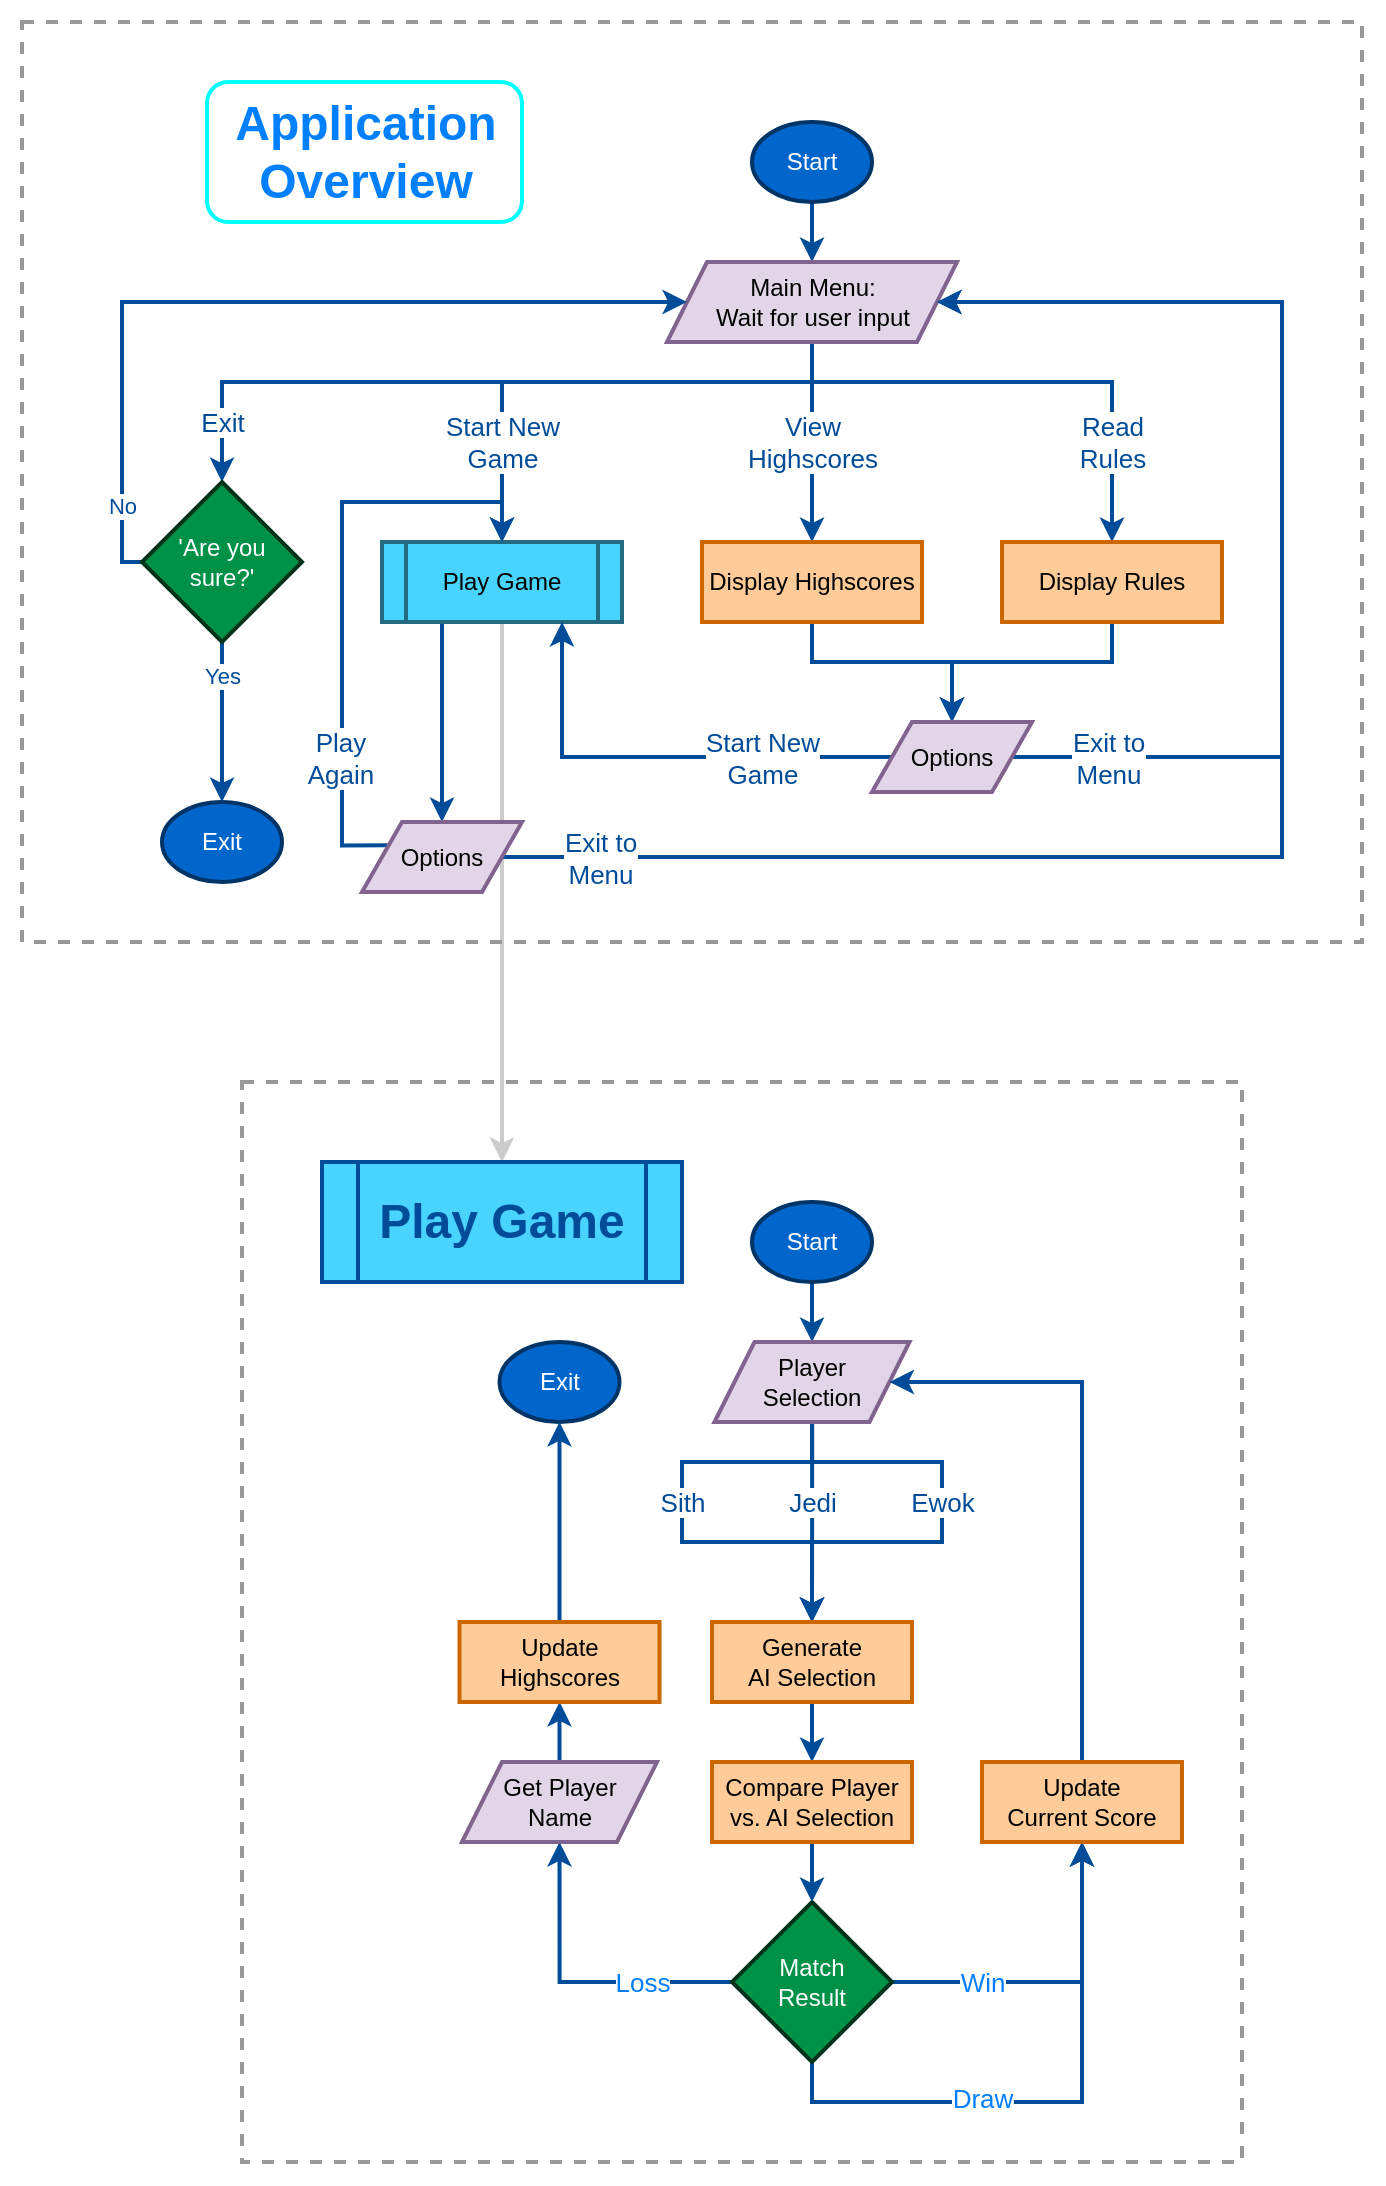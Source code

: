<mxfile version="13.7.3" type="device"><diagram id="C5RBs43oDa-KdzZeNtuy" name="Page-1"><mxGraphModel dx="868" dy="450" grid="1" gridSize="10" guides="1" tooltips="1" connect="1" arrows="1" fold="1" page="1" pageScale="1" pageWidth="827" pageHeight="1169" math="0" shadow="0"><root><mxCell id="WIyWlLk6GJQsqaUBKTNV-0"/><mxCell id="WIyWlLk6GJQsqaUBKTNV-1" parent="WIyWlLk6GJQsqaUBKTNV-0"/><mxCell id="wg3n7d6LSkQvBUJlYwcq-39" value="" style="edgeStyle=orthogonalEdgeStyle;rounded=0;orthogonalLoop=1;jettySize=auto;html=1;strokeColor=#004C99;strokeWidth=2;" edge="1" parent="WIyWlLk6GJQsqaUBKTNV-1" source="iBcZnTQqwxWl-fgSPhwl-35" target="wg3n7d6LSkQvBUJlYwcq-1"><mxGeometry relative="1" as="geometry"/></mxCell><mxCell id="iBcZnTQqwxWl-fgSPhwl-35" value="&lt;span&gt;Start&lt;/span&gt;" style="ellipse;whiteSpace=wrap;html=1;rounded=0;strokeColor=#003366;strokeWidth=2;fontColor=#FFFFFF;fillColor=#0066CC;" parent="WIyWlLk6GJQsqaUBKTNV-1" vertex="1"><mxGeometry x="405" y="90" width="60" height="40" as="geometry"/></mxCell><mxCell id="iBcZnTQqwxWl-fgSPhwl-37" value="&lt;span&gt;Exit&lt;/span&gt;" style="ellipse;whiteSpace=wrap;html=1;rounded=0;strokeColor=#003366;strokeWidth=2;fontColor=#FFFFFF;fillColor=#0066CC;" parent="WIyWlLk6GJQsqaUBKTNV-1" vertex="1"><mxGeometry x="110" y="430" width="60" height="40" as="geometry"/></mxCell><mxCell id="wg3n7d6LSkQvBUJlYwcq-6" value="&lt;font style=&quot;font-size: 13px&quot;&gt;View&lt;br&gt;Highscores&lt;/font&gt;" style="edgeStyle=orthogonalEdgeStyle;rounded=0;orthogonalLoop=1;jettySize=auto;html=1;strokeColor=#004C99;fontColor=#004C99;strokeWidth=2;entryX=0.5;entryY=0;entryDx=0;entryDy=0;" edge="1" parent="WIyWlLk6GJQsqaUBKTNV-1" source="wg3n7d6LSkQvBUJlYwcq-1" target="wg3n7d6LSkQvBUJlYwcq-28"><mxGeometry relative="1" as="geometry"><mxPoint x="435" y="270" as="targetPoint"/><Array as="points"/><mxPoint as="offset"/></mxGeometry></mxCell><mxCell id="wg3n7d6LSkQvBUJlYwcq-8" value="&lt;font style=&quot;font-size: 13px&quot;&gt;Start New&lt;br&gt;Game&lt;/font&gt;" style="edgeStyle=orthogonalEdgeStyle;rounded=0;orthogonalLoop=1;jettySize=auto;html=1;strokeColor=#004C99;fontColor=#004C99;strokeWidth=2;" edge="1" parent="WIyWlLk6GJQsqaUBKTNV-1" source="wg3n7d6LSkQvBUJlYwcq-1" target="wg3n7d6LSkQvBUJlYwcq-3"><mxGeometry x="0.608" relative="1" as="geometry"><Array as="points"><mxPoint x="435" y="220"/><mxPoint x="280" y="220"/></Array><mxPoint as="offset"/></mxGeometry></mxCell><mxCell id="wg3n7d6LSkQvBUJlYwcq-11" value="&lt;font style=&quot;font-size: 13px&quot;&gt;Read&lt;br&gt;Rules&lt;/font&gt;" style="edgeStyle=orthogonalEdgeStyle;rounded=0;orthogonalLoop=1;jettySize=auto;html=1;exitX=0.5;exitY=1;exitDx=0;exitDy=0;entryX=0.5;entryY=0;entryDx=0;entryDy=0;strokeColor=#004C99;fontColor=#004C99;strokeWidth=2;" edge="1" parent="WIyWlLk6GJQsqaUBKTNV-1" source="wg3n7d6LSkQvBUJlYwcq-1" target="wg3n7d6LSkQvBUJlYwcq-9"><mxGeometry x="0.6" relative="1" as="geometry"><Array as="points"><mxPoint x="435" y="220"/><mxPoint x="585" y="220"/></Array><mxPoint as="offset"/></mxGeometry></mxCell><mxCell id="wg3n7d6LSkQvBUJlYwcq-15" value="&lt;font style=&quot;font-size: 13px&quot;&gt;Exit&lt;/font&gt;" style="edgeStyle=orthogonalEdgeStyle;rounded=0;orthogonalLoop=1;jettySize=auto;html=1;exitX=0.5;exitY=1;exitDx=0;exitDy=0;strokeColor=#004C99;fontColor=#004C99;entryX=0.5;entryY=0;entryDx=0;entryDy=0;strokeWidth=2;" edge="1" parent="WIyWlLk6GJQsqaUBKTNV-1" source="wg3n7d6LSkQvBUJlYwcq-1" target="wg3n7d6LSkQvBUJlYwcq-16"><mxGeometry x="0.836" relative="1" as="geometry"><mxPoint x="135" y="260" as="targetPoint"/><Array as="points"><mxPoint x="435" y="220"/><mxPoint x="140" y="220"/></Array><mxPoint as="offset"/></mxGeometry></mxCell><mxCell id="wg3n7d6LSkQvBUJlYwcq-1" value="Main Menu:&lt;br&gt;Wait for user input" style="shape=parallelogram;perimeter=parallelogramPerimeter;whiteSpace=wrap;html=1;fixedSize=1;fillColor=#e1d5e7;strokeWidth=2;strokeColor=#81638F;" vertex="1" parent="WIyWlLk6GJQsqaUBKTNV-1"><mxGeometry x="362.5" y="160" width="145" height="40" as="geometry"/></mxCell><mxCell id="wg3n7d6LSkQvBUJlYwcq-32" style="edgeStyle=orthogonalEdgeStyle;rounded=0;orthogonalLoop=1;jettySize=auto;html=1;exitX=0.25;exitY=1;exitDx=0;exitDy=0;entryX=0.5;entryY=0;entryDx=0;entryDy=0;strokeColor=#004C99;strokeWidth=2;" edge="1" parent="WIyWlLk6GJQsqaUBKTNV-1" source="wg3n7d6LSkQvBUJlYwcq-3" target="wg3n7d6LSkQvBUJlYwcq-31"><mxGeometry relative="1" as="geometry"/></mxCell><mxCell id="wg3n7d6LSkQvBUJlYwcq-91" style="edgeStyle=orthogonalEdgeStyle;rounded=0;orthogonalLoop=1;jettySize=auto;html=1;exitX=0.5;exitY=1;exitDx=0;exitDy=0;entryX=0.5;entryY=0;entryDx=0;entryDy=0;strokeWidth=2;fontColor=#007FFF;strokeColor=#CCCCCC;" edge="1" parent="WIyWlLk6GJQsqaUBKTNV-1" source="wg3n7d6LSkQvBUJlYwcq-3" target="wg3n7d6LSkQvBUJlYwcq-90"><mxGeometry relative="1" as="geometry"/></mxCell><mxCell id="wg3n7d6LSkQvBUJlYwcq-3" value="Play Game" style="shape=process;whiteSpace=wrap;html=1;backgroundOutline=1;strokeColor=#246A80;fillColor=#48D4FF;strokeWidth=2;" vertex="1" parent="WIyWlLk6GJQsqaUBKTNV-1"><mxGeometry x="220" y="300" width="120" height="40" as="geometry"/></mxCell><mxCell id="wg3n7d6LSkQvBUJlYwcq-23" value="" style="edgeStyle=orthogonalEdgeStyle;rounded=0;orthogonalLoop=1;jettySize=auto;html=1;strokeColor=#004C99;strokeWidth=2;" edge="1" parent="WIyWlLk6GJQsqaUBKTNV-1" target="wg3n7d6LSkQvBUJlYwcq-22"><mxGeometry relative="1" as="geometry"><mxPoint x="435" y="340" as="sourcePoint"/><Array as="points"><mxPoint x="435" y="360"/><mxPoint x="505" y="360"/></Array></mxGeometry></mxCell><mxCell id="wg3n7d6LSkQvBUJlYwcq-25" style="edgeStyle=orthogonalEdgeStyle;rounded=0;orthogonalLoop=1;jettySize=auto;html=1;exitX=0.5;exitY=1;exitDx=0;exitDy=0;entryX=0.5;entryY=0;entryDx=0;entryDy=0;strokeColor=#004C99;strokeWidth=2;" edge="1" parent="WIyWlLk6GJQsqaUBKTNV-1" source="wg3n7d6LSkQvBUJlYwcq-9" target="wg3n7d6LSkQvBUJlYwcq-22"><mxGeometry relative="1" as="geometry"><Array as="points"><mxPoint x="585" y="360"/><mxPoint x="505" y="360"/></Array></mxGeometry></mxCell><mxCell id="wg3n7d6LSkQvBUJlYwcq-9" value="Display Rules" style="rounded=0;whiteSpace=wrap;html=1;fillColor=#ffcc99;strokeColor=#CC6600;strokeWidth=2;" vertex="1" parent="WIyWlLk6GJQsqaUBKTNV-1"><mxGeometry x="530" y="300" width="110" height="40" as="geometry"/></mxCell><mxCell id="wg3n7d6LSkQvBUJlYwcq-17" value="No" style="edgeStyle=orthogonalEdgeStyle;rounded=0;orthogonalLoop=1;jettySize=auto;html=1;exitX=0;exitY=0.5;exitDx=0;exitDy=0;strokeColor=#004C99;fontColor=#004C99;strokeWidth=2;entryX=0;entryY=0.5;entryDx=0;entryDy=0;" edge="1" parent="WIyWlLk6GJQsqaUBKTNV-1" source="wg3n7d6LSkQvBUJlYwcq-16" target="wg3n7d6LSkQvBUJlYwcq-1"><mxGeometry x="-0.819" relative="1" as="geometry"><mxPoint x="320" y="184" as="targetPoint"/><Array as="points"><mxPoint x="90" y="310"/><mxPoint x="90" y="180"/></Array><mxPoint as="offset"/></mxGeometry></mxCell><mxCell id="wg3n7d6LSkQvBUJlYwcq-18" value="Yes" style="edgeStyle=orthogonalEdgeStyle;rounded=0;orthogonalLoop=1;jettySize=auto;html=1;exitX=0.5;exitY=1;exitDx=0;exitDy=0;entryX=0.5;entryY=0;entryDx=0;entryDy=0;strokeColor=#004C99;fontColor=#004C99;strokeWidth=2;" edge="1" parent="WIyWlLk6GJQsqaUBKTNV-1" source="wg3n7d6LSkQvBUJlYwcq-16" target="iBcZnTQqwxWl-fgSPhwl-37"><mxGeometry x="-0.571" relative="1" as="geometry"><mxPoint as="offset"/></mxGeometry></mxCell><mxCell id="wg3n7d6LSkQvBUJlYwcq-16" value="'Are you &lt;br&gt;sure?'" style="rhombus;whiteSpace=wrap;html=1;rounded=0;shadow=0;strokeWidth=2;glass=0;fillColor=#009149;strokeColor=#00331A;fontColor=#FFFFFF;" vertex="1" parent="WIyWlLk6GJQsqaUBKTNV-1"><mxGeometry x="100" y="270" width="80" height="80" as="geometry"/></mxCell><mxCell id="wg3n7d6LSkQvBUJlYwcq-24" value="&lt;span style=&quot;color: rgb(0 , 76 , 153) ; font-family: &amp;#34;helvetica&amp;#34; ; font-size: 13px ; font-style: normal ; font-weight: 400 ; letter-spacing: normal ; text-align: center ; text-indent: 0px ; text-transform: none ; word-spacing: 0px ; background-color: rgb(255 , 255 , 255) ; display: inline ; float: none&quot;&gt;Start New&lt;/span&gt;&lt;br style=&quot;color: rgb(0 , 76 , 153) ; font-family: &amp;#34;helvetica&amp;#34; ; font-size: 13px ; font-style: normal ; font-weight: 400 ; letter-spacing: normal ; text-align: center ; text-indent: 0px ; text-transform: none ; word-spacing: 0px ; background-color: rgb(255 , 255 , 255)&quot;&gt;&lt;span style=&quot;color: rgb(0 , 76 , 153) ; font-family: &amp;#34;helvetica&amp;#34; ; font-size: 13px ; font-style: normal ; font-weight: 400 ; letter-spacing: normal ; text-align: center ; text-indent: 0px ; text-transform: none ; word-spacing: 0px ; background-color: rgb(255 , 255 , 255) ; display: inline ; float: none&quot;&gt;Game&lt;/span&gt;" style="edgeStyle=orthogonalEdgeStyle;rounded=0;orthogonalLoop=1;jettySize=auto;html=1;strokeColor=#004C99;strokeWidth=2;entryX=0.75;entryY=1;entryDx=0;entryDy=0;" edge="1" parent="WIyWlLk6GJQsqaUBKTNV-1" source="wg3n7d6LSkQvBUJlYwcq-22" target="wg3n7d6LSkQvBUJlYwcq-3"><mxGeometry x="-0.441" relative="1" as="geometry"><mxPoint x="250" y="360" as="targetPoint"/><mxPoint as="offset"/></mxGeometry></mxCell><mxCell id="wg3n7d6LSkQvBUJlYwcq-26" value="" style="edgeStyle=orthogonalEdgeStyle;rounded=0;orthogonalLoop=1;jettySize=auto;html=1;exitX=1;exitY=0.5;exitDx=0;exitDy=0;entryX=1;entryY=0.5;entryDx=0;entryDy=0;strokeColor=#004C99;strokeWidth=2;" edge="1" parent="WIyWlLk6GJQsqaUBKTNV-1" source="wg3n7d6LSkQvBUJlYwcq-22" target="wg3n7d6LSkQvBUJlYwcq-1"><mxGeometry x="-0.714" relative="1" as="geometry"><Array as="points"><mxPoint x="670" y="408"/><mxPoint x="670" y="180"/></Array><mxPoint as="offset"/></mxGeometry></mxCell><mxCell id="wg3n7d6LSkQvBUJlYwcq-27" value="&lt;font style=&quot;font-size: 13px&quot;&gt;Exit to&lt;br&gt;Menu&lt;/font&gt;" style="edgeLabel;html=1;align=center;verticalAlign=middle;resizable=0;points=[];fontColor=#004C99;" vertex="1" connectable="0" parent="wg3n7d6LSkQvBUJlYwcq-26"><mxGeometry x="-0.529" y="2" relative="1" as="geometry"><mxPoint x="-78" y="2" as="offset"/></mxGeometry></mxCell><mxCell id="wg3n7d6LSkQvBUJlYwcq-22" value="Options" style="shape=parallelogram;perimeter=parallelogramPerimeter;whiteSpace=wrap;html=1;fixedSize=1;fillColor=#e1d5e7;strokeWidth=2;strokeColor=#81638F;" vertex="1" parent="WIyWlLk6GJQsqaUBKTNV-1"><mxGeometry x="465" y="390" width="80" height="35" as="geometry"/></mxCell><mxCell id="wg3n7d6LSkQvBUJlYwcq-28" value="Display Highscores" style="rounded=0;whiteSpace=wrap;html=1;fillColor=#ffcc99;strokeColor=#CC6600;strokeWidth=2;" vertex="1" parent="WIyWlLk6GJQsqaUBKTNV-1"><mxGeometry x="380" y="300" width="110" height="40" as="geometry"/></mxCell><mxCell id="wg3n7d6LSkQvBUJlYwcq-33" style="edgeStyle=orthogonalEdgeStyle;rounded=0;orthogonalLoop=1;jettySize=auto;html=1;exitX=0;exitY=0.25;exitDx=0;exitDy=0;strokeColor=#004C99;strokeWidth=2;entryX=0.5;entryY=0;entryDx=0;entryDy=0;" edge="1" parent="WIyWlLk6GJQsqaUBKTNV-1" source="wg3n7d6LSkQvBUJlYwcq-31" target="wg3n7d6LSkQvBUJlYwcq-3"><mxGeometry relative="1" as="geometry"><mxPoint x="200" y="270" as="targetPoint"/><Array as="points"><mxPoint x="200" y="452"/><mxPoint x="200" y="280"/><mxPoint x="280" y="280"/></Array></mxGeometry></mxCell><mxCell id="wg3n7d6LSkQvBUJlYwcq-34" value="&lt;font style=&quot;font-size: 13px&quot;&gt;Play&lt;br&gt;Again&lt;/font&gt;" style="edgeLabel;html=1;align=center;verticalAlign=middle;resizable=0;points=[];fontColor=#004C99;" vertex="1" connectable="0" parent="wg3n7d6LSkQvBUJlYwcq-33"><mxGeometry x="-0.223" y="1" relative="1" as="geometry"><mxPoint y="47.47" as="offset"/></mxGeometry></mxCell><mxCell id="wg3n7d6LSkQvBUJlYwcq-35" style="edgeStyle=orthogonalEdgeStyle;rounded=0;orthogonalLoop=1;jettySize=auto;html=1;exitX=1;exitY=0.5;exitDx=0;exitDy=0;entryX=1;entryY=0.5;entryDx=0;entryDy=0;strokeColor=#004C99;strokeWidth=2;" edge="1" parent="WIyWlLk6GJQsqaUBKTNV-1" source="wg3n7d6LSkQvBUJlYwcq-31" target="wg3n7d6LSkQvBUJlYwcq-1"><mxGeometry relative="1" as="geometry"><Array as="points"><mxPoint x="670" y="458"/><mxPoint x="670" y="180"/></Array></mxGeometry></mxCell><mxCell id="wg3n7d6LSkQvBUJlYwcq-36" value="&lt;span style=&quot;font-size: 13px&quot;&gt;Exit to&lt;/span&gt;&lt;br style=&quot;font-size: 13px&quot;&gt;&lt;span style=&quot;font-size: 13px&quot;&gt;Menu&lt;/span&gt;" style="edgeLabel;html=1;align=center;verticalAlign=middle;resizable=0;points=[];fontColor=#004C99;" vertex="1" connectable="0" parent="wg3n7d6LSkQvBUJlYwcq-35"><mxGeometry x="-0.828" relative="1" as="geometry"><mxPoint x="-23" as="offset"/></mxGeometry></mxCell><mxCell id="wg3n7d6LSkQvBUJlYwcq-31" value="Options" style="shape=parallelogram;perimeter=parallelogramPerimeter;whiteSpace=wrap;html=1;fixedSize=1;fillColor=#e1d5e7;strokeWidth=2;strokeColor=#81638F;" vertex="1" parent="WIyWlLk6GJQsqaUBKTNV-1"><mxGeometry x="210" y="440" width="80" height="35" as="geometry"/></mxCell><mxCell id="wg3n7d6LSkQvBUJlYwcq-40" value="&lt;font size=&quot;1&quot;&gt;&lt;b style=&quot;font-size: 24px&quot;&gt;Application Overview&lt;/b&gt;&lt;/font&gt;" style="text;html=1;fillColor=none;align=center;verticalAlign=middle;whiteSpace=wrap;rounded=1;strokeWidth=2;fontColor=#007FFF;glass=0;shadow=0;sketch=0;strokeColor=#00FFFF;" vertex="1" parent="WIyWlLk6GJQsqaUBKTNV-1"><mxGeometry x="132.5" y="70" width="157.5" height="70" as="geometry"/></mxCell><mxCell id="wg3n7d6LSkQvBUJlYwcq-41" value="" style="edgeStyle=orthogonalEdgeStyle;rounded=0;orthogonalLoop=1;jettySize=auto;html=1;strokeColor=#004C99;strokeWidth=2;" edge="1" parent="WIyWlLk6GJQsqaUBKTNV-1" source="wg3n7d6LSkQvBUJlYwcq-42" target="wg3n7d6LSkQvBUJlYwcq-48"><mxGeometry relative="1" as="geometry"/></mxCell><mxCell id="wg3n7d6LSkQvBUJlYwcq-42" value="&lt;span&gt;Start&lt;/span&gt;" style="ellipse;whiteSpace=wrap;html=1;rounded=0;strokeColor=#003366;strokeWidth=2;fontColor=#FFFFFF;fillColor=#0066CC;" vertex="1" parent="WIyWlLk6GJQsqaUBKTNV-1"><mxGeometry x="405" y="630" width="60" height="40" as="geometry"/></mxCell><mxCell id="wg3n7d6LSkQvBUJlYwcq-43" value="&lt;span&gt;Exit&lt;/span&gt;" style="ellipse;whiteSpace=wrap;html=1;rounded=0;strokeColor=#003366;strokeWidth=2;fontColor=#FFFFFF;fillColor=#0066CC;" vertex="1" parent="WIyWlLk6GJQsqaUBKTNV-1"><mxGeometry x="278.75" y="700" width="60" height="40" as="geometry"/></mxCell><mxCell id="wg3n7d6LSkQvBUJlYwcq-44" value="&lt;span style=&quot;font-size: 13px&quot;&gt;Jedi&lt;/span&gt;" style="edgeStyle=orthogonalEdgeStyle;rounded=0;orthogonalLoop=1;jettySize=auto;html=1;strokeColor=#004C99;fontColor=#004C99;strokeWidth=2;entryX=0.5;entryY=0;entryDx=0;entryDy=0;" edge="1" parent="WIyWlLk6GJQsqaUBKTNV-1" source="wg3n7d6LSkQvBUJlYwcq-48" target="wg3n7d6LSkQvBUJlYwcq-61"><mxGeometry x="0.001" y="-10" relative="1" as="geometry"><mxPoint x="435" y="810" as="targetPoint"/><Array as="points"/><mxPoint x="10" y="-10" as="offset"/></mxGeometry></mxCell><mxCell id="wg3n7d6LSkQvBUJlYwcq-45" value="&lt;span style=&quot;font-size: 13px&quot;&gt;Sith&lt;/span&gt;" style="edgeStyle=orthogonalEdgeStyle;rounded=0;orthogonalLoop=1;jettySize=auto;html=1;strokeColor=#004C99;fontColor=#004C99;strokeWidth=2;entryX=0.5;entryY=0;entryDx=0;entryDy=0;" edge="1" parent="WIyWlLk6GJQsqaUBKTNV-1" source="wg3n7d6LSkQvBUJlYwcq-48" target="wg3n7d6LSkQvBUJlYwcq-61"><mxGeometry x="-0.086" relative="1" as="geometry"><Array as="points"><mxPoint x="435" y="760"/><mxPoint x="370" y="760"/><mxPoint x="370" y="800"/><mxPoint x="435" y="800"/></Array><mxPoint as="offset"/><mxPoint x="280" y="840" as="targetPoint"/></mxGeometry></mxCell><mxCell id="wg3n7d6LSkQvBUJlYwcq-46" value="&lt;span style=&quot;font-size: 13px&quot;&gt;Ewok&lt;/span&gt;" style="edgeStyle=orthogonalEdgeStyle;rounded=0;orthogonalLoop=1;jettySize=auto;html=1;exitX=0.5;exitY=1;exitDx=0;exitDy=0;entryX=0.5;entryY=0;entryDx=0;entryDy=0;strokeColor=#004C99;fontColor=#004C99;strokeWidth=2;" edge="1" parent="WIyWlLk6GJQsqaUBKTNV-1" source="wg3n7d6LSkQvBUJlYwcq-48" target="wg3n7d6LSkQvBUJlYwcq-61"><mxGeometry x="-0.087" relative="1" as="geometry"><Array as="points"><mxPoint x="435" y="760"/><mxPoint x="500" y="760"/><mxPoint x="500" y="800"/><mxPoint x="435" y="800"/></Array><mxPoint as="offset"/><mxPoint x="585" y="840" as="targetPoint"/></mxGeometry></mxCell><mxCell id="wg3n7d6LSkQvBUJlYwcq-48" value="Player&lt;br&gt;Selection" style="shape=parallelogram;perimeter=parallelogramPerimeter;whiteSpace=wrap;html=1;fixedSize=1;fillColor=#e1d5e7;strokeWidth=2;strokeColor=#81638F;" vertex="1" parent="WIyWlLk6GJQsqaUBKTNV-1"><mxGeometry x="386.25" y="700" width="97.5" height="40" as="geometry"/></mxCell><mxCell id="wg3n7d6LSkQvBUJlYwcq-73" value="" style="edgeStyle=orthogonalEdgeStyle;rounded=0;orthogonalLoop=1;jettySize=auto;html=1;strokeColor=#004C99;strokeWidth=2;fontColor=#007FFF;" edge="1" parent="WIyWlLk6GJQsqaUBKTNV-1" source="wg3n7d6LSkQvBUJlYwcq-61" target="wg3n7d6LSkQvBUJlYwcq-72"><mxGeometry relative="1" as="geometry"/></mxCell><mxCell id="wg3n7d6LSkQvBUJlYwcq-61" value="Generate&lt;br&gt;AI Selection" style="rounded=0;whiteSpace=wrap;html=1;fillColor=#ffcc99;strokeColor=#CC6600;strokeWidth=2;" vertex="1" parent="WIyWlLk6GJQsqaUBKTNV-1"><mxGeometry x="385" y="840" width="100" height="40" as="geometry"/></mxCell><mxCell id="wg3n7d6LSkQvBUJlYwcq-75" value="&lt;font style=&quot;font-size: 13px&quot;&gt;Win&lt;br&gt;&lt;/font&gt;" style="edgeStyle=orthogonalEdgeStyle;rounded=0;orthogonalLoop=1;jettySize=auto;html=1;exitX=1;exitY=0.5;exitDx=0;exitDy=0;strokeColor=#004C99;strokeWidth=2;fontColor=#007FFF;entryX=0.5;entryY=1;entryDx=0;entryDy=0;" edge="1" parent="WIyWlLk6GJQsqaUBKTNV-1" source="wg3n7d6LSkQvBUJlYwcq-70" target="wg3n7d6LSkQvBUJlYwcq-76"><mxGeometry x="-0.455" relative="1" as="geometry"><mxPoint x="580" y="720" as="targetPoint"/><Array as="points"><mxPoint x="570" y="1020"/></Array><mxPoint as="offset"/></mxGeometry></mxCell><mxCell id="wg3n7d6LSkQvBUJlYwcq-79" style="edgeStyle=orthogonalEdgeStyle;rounded=0;orthogonalLoop=1;jettySize=auto;html=1;exitX=0;exitY=0.5;exitDx=0;exitDy=0;strokeColor=#004C99;strokeWidth=2;fontColor=#007FFF;entryX=0.5;entryY=1;entryDx=0;entryDy=0;" edge="1" parent="WIyWlLk6GJQsqaUBKTNV-1" source="wg3n7d6LSkQvBUJlYwcq-70" target="wg3n7d6LSkQvBUJlYwcq-86"><mxGeometry relative="1" as="geometry"><mxPoint x="310" y="950" as="targetPoint"/></mxGeometry></mxCell><mxCell id="wg3n7d6LSkQvBUJlYwcq-80" value="&lt;font style=&quot;font-size: 13px&quot;&gt;Loss&lt;/font&gt;" style="edgeLabel;html=1;align=center;verticalAlign=middle;resizable=0;points=[];fontColor=#007FFF;" vertex="1" connectable="0" parent="wg3n7d6LSkQvBUJlYwcq-79"><mxGeometry x="-0.29" relative="1" as="geometry"><mxPoint x="10" as="offset"/></mxGeometry></mxCell><mxCell id="wg3n7d6LSkQvBUJlYwcq-82" style="edgeStyle=orthogonalEdgeStyle;rounded=0;orthogonalLoop=1;jettySize=auto;html=1;exitX=0.5;exitY=1;exitDx=0;exitDy=0;strokeColor=#004C99;strokeWidth=2;fontColor=#007FFF;entryX=0.5;entryY=1;entryDx=0;entryDy=0;" edge="1" parent="WIyWlLk6GJQsqaUBKTNV-1" source="wg3n7d6LSkQvBUJlYwcq-70" target="wg3n7d6LSkQvBUJlYwcq-76"><mxGeometry relative="1" as="geometry"><mxPoint x="435" y="1100" as="targetPoint"/></mxGeometry></mxCell><mxCell id="wg3n7d6LSkQvBUJlYwcq-85" value="&lt;span style=&quot;font-size: 13px&quot;&gt;Draw&lt;/span&gt;" style="edgeLabel;html=1;align=center;verticalAlign=middle;resizable=0;points=[];fontColor=#007FFF;" vertex="1" connectable="0" parent="wg3n7d6LSkQvBUJlYwcq-82"><mxGeometry x="-0.642" y="2" relative="1" as="geometry"><mxPoint x="54" as="offset"/></mxGeometry></mxCell><mxCell id="wg3n7d6LSkQvBUJlYwcq-70" value="Match&lt;br&gt;Result" style="rhombus;whiteSpace=wrap;html=1;rounded=0;shadow=0;strokeWidth=2;glass=0;fillColor=#009149;strokeColor=#00331A;fontColor=#FFFFFF;" vertex="1" parent="WIyWlLk6GJQsqaUBKTNV-1"><mxGeometry x="395" y="980" width="80" height="80" as="geometry"/></mxCell><mxCell id="wg3n7d6LSkQvBUJlYwcq-74" value="" style="edgeStyle=orthogonalEdgeStyle;rounded=0;orthogonalLoop=1;jettySize=auto;html=1;strokeColor=#004C99;strokeWidth=2;fontColor=#007FFF;" edge="1" parent="WIyWlLk6GJQsqaUBKTNV-1" source="wg3n7d6LSkQvBUJlYwcq-72" target="wg3n7d6LSkQvBUJlYwcq-70"><mxGeometry relative="1" as="geometry"/></mxCell><mxCell id="wg3n7d6LSkQvBUJlYwcq-72" value="Compare Player vs. AI Selection" style="rounded=0;whiteSpace=wrap;html=1;fillColor=#ffcc99;strokeColor=#CC6600;strokeWidth=2;" vertex="1" parent="WIyWlLk6GJQsqaUBKTNV-1"><mxGeometry x="385" y="910" width="100" height="40" as="geometry"/></mxCell><mxCell id="wg3n7d6LSkQvBUJlYwcq-78" style="edgeStyle=orthogonalEdgeStyle;rounded=0;orthogonalLoop=1;jettySize=auto;html=1;exitX=0.5;exitY=0;exitDx=0;exitDy=0;entryX=1;entryY=0.5;entryDx=0;entryDy=0;strokeColor=#004C99;strokeWidth=2;fontColor=#007FFF;" edge="1" parent="WIyWlLk6GJQsqaUBKTNV-1" source="wg3n7d6LSkQvBUJlYwcq-76" target="wg3n7d6LSkQvBUJlYwcq-48"><mxGeometry relative="1" as="geometry"><Array as="points"><mxPoint x="570" y="720"/></Array></mxGeometry></mxCell><mxCell id="wg3n7d6LSkQvBUJlYwcq-76" value="Update&lt;br&gt;Current Score" style="rounded=0;whiteSpace=wrap;html=1;fillColor=#ffcc99;strokeColor=#CC6600;strokeWidth=2;" vertex="1" parent="WIyWlLk6GJQsqaUBKTNV-1"><mxGeometry x="520" y="910" width="100" height="40" as="geometry"/></mxCell><mxCell id="wg3n7d6LSkQvBUJlYwcq-88" value="" style="edgeStyle=orthogonalEdgeStyle;rounded=0;orthogonalLoop=1;jettySize=auto;html=1;strokeColor=#004C99;strokeWidth=2;fontColor=#007FFF;" edge="1" parent="WIyWlLk6GJQsqaUBKTNV-1" source="wg3n7d6LSkQvBUJlYwcq-86" target="wg3n7d6LSkQvBUJlYwcq-87"><mxGeometry relative="1" as="geometry"/></mxCell><mxCell id="wg3n7d6LSkQvBUJlYwcq-86" value="Get Player&lt;br&gt;Name" style="shape=parallelogram;perimeter=parallelogramPerimeter;whiteSpace=wrap;html=1;fixedSize=1;fillColor=#e1d5e7;strokeWidth=2;strokeColor=#81638F;" vertex="1" parent="WIyWlLk6GJQsqaUBKTNV-1"><mxGeometry x="260" y="910" width="97.5" height="40" as="geometry"/></mxCell><mxCell id="wg3n7d6LSkQvBUJlYwcq-89" value="" style="edgeStyle=orthogonalEdgeStyle;rounded=0;orthogonalLoop=1;jettySize=auto;html=1;strokeColor=#004C99;strokeWidth=2;fontColor=#007FFF;" edge="1" parent="WIyWlLk6GJQsqaUBKTNV-1" source="wg3n7d6LSkQvBUJlYwcq-87" target="wg3n7d6LSkQvBUJlYwcq-43"><mxGeometry relative="1" as="geometry"/></mxCell><mxCell id="wg3n7d6LSkQvBUJlYwcq-87" value="Update&lt;br&gt;Highscores" style="rounded=0;whiteSpace=wrap;html=1;fillColor=#ffcc99;strokeColor=#CC6600;strokeWidth=2;" vertex="1" parent="WIyWlLk6GJQsqaUBKTNV-1"><mxGeometry x="258.75" y="840" width="100" height="40" as="geometry"/></mxCell><mxCell id="wg3n7d6LSkQvBUJlYwcq-90" value="&lt;b style=&quot;font-size: 24px&quot;&gt;&lt;font color=&quot;#004c99&quot;&gt;Play Game&lt;/font&gt;&lt;/b&gt;" style="shape=process;whiteSpace=wrap;html=1;backgroundOutline=1;rounded=0;shadow=0;glass=0;sketch=0;strokeWidth=2;fillColor=#48D4FF;fontColor=#007FFF;strokeColor=#004C99;" vertex="1" parent="WIyWlLk6GJQsqaUBKTNV-1"><mxGeometry x="190" y="610" width="180" height="60" as="geometry"/></mxCell><mxCell id="wg3n7d6LSkQvBUJlYwcq-92" value="" style="rounded=0;whiteSpace=wrap;html=1;shadow=0;glass=0;sketch=0;strokeWidth=2;fontColor=#007FFF;fillColor=none;dashed=1;strokeColor=#999999;" vertex="1" parent="WIyWlLk6GJQsqaUBKTNV-1"><mxGeometry x="40" y="40" width="670" height="460" as="geometry"/></mxCell><mxCell id="wg3n7d6LSkQvBUJlYwcq-93" value="" style="rounded=0;whiteSpace=wrap;html=1;shadow=0;glass=0;sketch=0;strokeWidth=2;fontColor=#007FFF;fillColor=none;dashed=1;strokeColor=#999999;" vertex="1" parent="WIyWlLk6GJQsqaUBKTNV-1"><mxGeometry x="150" y="570" width="500" height="540" as="geometry"/></mxCell><mxCell id="wg3n7d6LSkQvBUJlYwcq-94" value="" style="rounded=0;whiteSpace=wrap;html=1;shadow=0;glass=0;dashed=1;sketch=0;strokeWidth=2;fillColor=none;fontColor=#007FFF;strokeColor=#FFFFFF;" vertex="1" parent="WIyWlLk6GJQsqaUBKTNV-1"><mxGeometry x="30" y="30" width="690" height="1090" as="geometry"/></mxCell></root></mxGraphModel></diagram></mxfile>